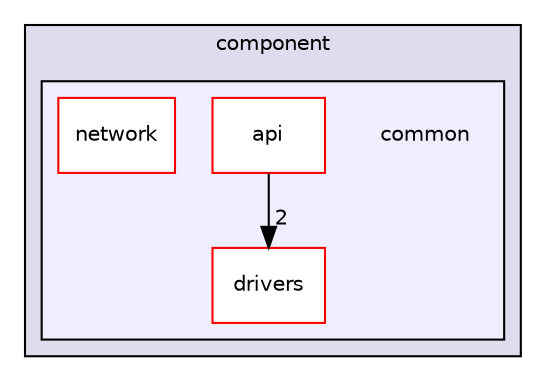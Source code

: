 digraph "common" {
  compound=true
  node [ fontsize="10", fontname="Helvetica"];
  edge [ labelfontsize="10", labelfontname="Helvetica"];
  subgraph clusterdir_da6bad2e2c5a50fa6b6edae596f8e89f {
    graph [ bgcolor="#ddddee", pencolor="black", label="component" fontname="Helvetica", fontsize="10", URL="dir_da6bad2e2c5a50fa6b6edae596f8e89f.html"]
  subgraph clusterdir_407195b71e2fda49d4a285654b5b25b9 {
    graph [ bgcolor="#eeeeff", pencolor="black", label="" URL="dir_407195b71e2fda49d4a285654b5b25b9.html"];
    dir_407195b71e2fda49d4a285654b5b25b9 [shape=plaintext label="common"];
    dir_435a1cbcff50261cf8c3dbf8934d9571 [shape=box label="api" color="red" fillcolor="white" style="filled" URL="dir_435a1cbcff50261cf8c3dbf8934d9571.html"];
    dir_2f5c403069b5344eab7b4067fcd4aac1 [shape=box label="drivers" color="red" fillcolor="white" style="filled" URL="dir_2f5c403069b5344eab7b4067fcd4aac1.html"];
    dir_199fc8db423d23fe221af67c9b9ab28d [shape=box label="network" color="red" fillcolor="white" style="filled" URL="dir_199fc8db423d23fe221af67c9b9ab28d.html"];
  }
  }
  dir_435a1cbcff50261cf8c3dbf8934d9571->dir_2f5c403069b5344eab7b4067fcd4aac1 [headlabel="2", labeldistance=1.5 headhref="dir_000022_000024.html"];
}
